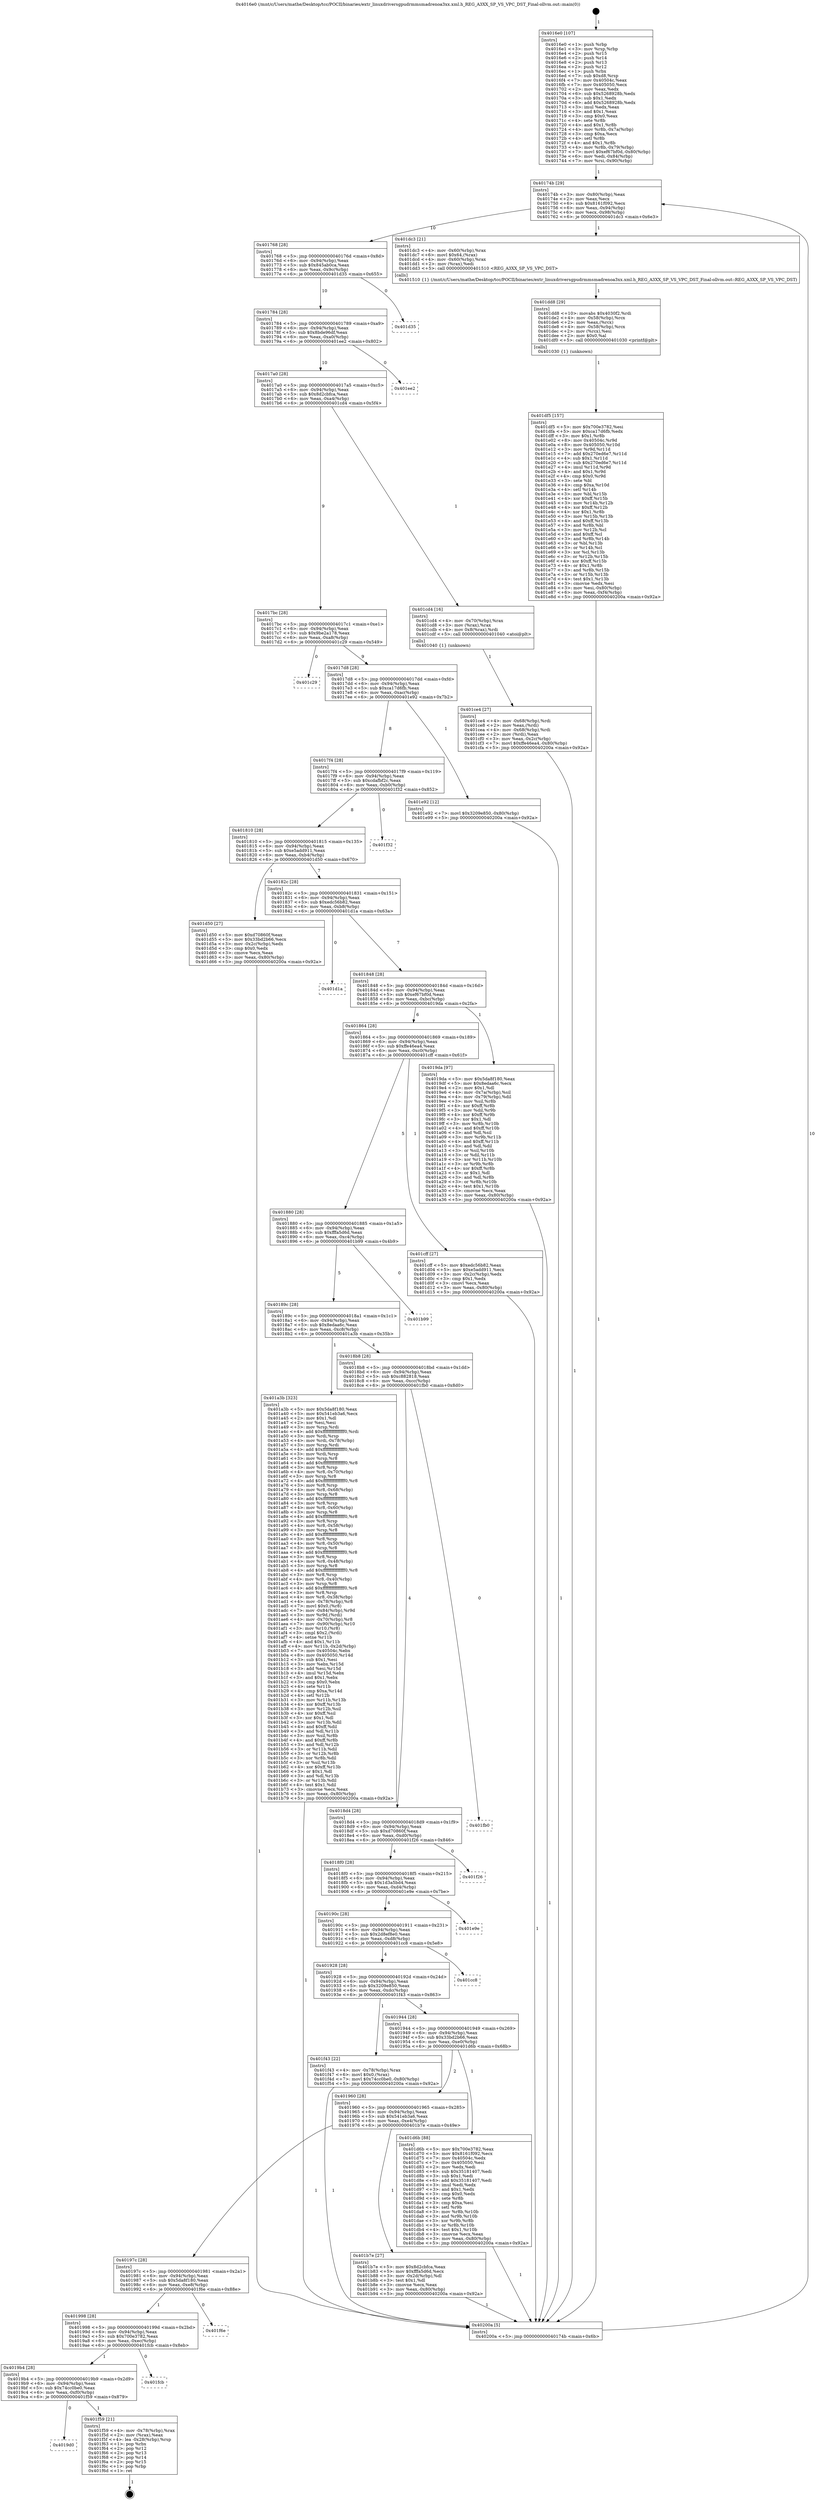digraph "0x4016e0" {
  label = "0x4016e0 (/mnt/c/Users/mathe/Desktop/tcc/POCII/binaries/extr_linuxdriversgpudrmmsmadrenoa3xx.xml.h_REG_A3XX_SP_VS_VPC_DST_Final-ollvm.out::main(0))"
  labelloc = "t"
  node[shape=record]

  Entry [label="",width=0.3,height=0.3,shape=circle,fillcolor=black,style=filled]
  "0x40174b" [label="{
     0x40174b [29]\l
     | [instrs]\l
     &nbsp;&nbsp;0x40174b \<+3\>: mov -0x80(%rbp),%eax\l
     &nbsp;&nbsp;0x40174e \<+2\>: mov %eax,%ecx\l
     &nbsp;&nbsp;0x401750 \<+6\>: sub $0x8161f092,%ecx\l
     &nbsp;&nbsp;0x401756 \<+6\>: mov %eax,-0x94(%rbp)\l
     &nbsp;&nbsp;0x40175c \<+6\>: mov %ecx,-0x98(%rbp)\l
     &nbsp;&nbsp;0x401762 \<+6\>: je 0000000000401dc3 \<main+0x6e3\>\l
  }"]
  "0x401dc3" [label="{
     0x401dc3 [21]\l
     | [instrs]\l
     &nbsp;&nbsp;0x401dc3 \<+4\>: mov -0x60(%rbp),%rax\l
     &nbsp;&nbsp;0x401dc7 \<+6\>: movl $0x64,(%rax)\l
     &nbsp;&nbsp;0x401dcd \<+4\>: mov -0x60(%rbp),%rax\l
     &nbsp;&nbsp;0x401dd1 \<+2\>: mov (%rax),%edi\l
     &nbsp;&nbsp;0x401dd3 \<+5\>: call 0000000000401510 \<REG_A3XX_SP_VS_VPC_DST\>\l
     | [calls]\l
     &nbsp;&nbsp;0x401510 \{1\} (/mnt/c/Users/mathe/Desktop/tcc/POCII/binaries/extr_linuxdriversgpudrmmsmadrenoa3xx.xml.h_REG_A3XX_SP_VS_VPC_DST_Final-ollvm.out::REG_A3XX_SP_VS_VPC_DST)\l
  }"]
  "0x401768" [label="{
     0x401768 [28]\l
     | [instrs]\l
     &nbsp;&nbsp;0x401768 \<+5\>: jmp 000000000040176d \<main+0x8d\>\l
     &nbsp;&nbsp;0x40176d \<+6\>: mov -0x94(%rbp),%eax\l
     &nbsp;&nbsp;0x401773 \<+5\>: sub $0x845ab0ca,%eax\l
     &nbsp;&nbsp;0x401778 \<+6\>: mov %eax,-0x9c(%rbp)\l
     &nbsp;&nbsp;0x40177e \<+6\>: je 0000000000401d35 \<main+0x655\>\l
  }"]
  Exit [label="",width=0.3,height=0.3,shape=circle,fillcolor=black,style=filled,peripheries=2]
  "0x401d35" [label="{
     0x401d35\l
  }", style=dashed]
  "0x401784" [label="{
     0x401784 [28]\l
     | [instrs]\l
     &nbsp;&nbsp;0x401784 \<+5\>: jmp 0000000000401789 \<main+0xa9\>\l
     &nbsp;&nbsp;0x401789 \<+6\>: mov -0x94(%rbp),%eax\l
     &nbsp;&nbsp;0x40178f \<+5\>: sub $0x8bde96df,%eax\l
     &nbsp;&nbsp;0x401794 \<+6\>: mov %eax,-0xa0(%rbp)\l
     &nbsp;&nbsp;0x40179a \<+6\>: je 0000000000401ee2 \<main+0x802\>\l
  }"]
  "0x4019d0" [label="{
     0x4019d0\l
  }", style=dashed]
  "0x401ee2" [label="{
     0x401ee2\l
  }", style=dashed]
  "0x4017a0" [label="{
     0x4017a0 [28]\l
     | [instrs]\l
     &nbsp;&nbsp;0x4017a0 \<+5\>: jmp 00000000004017a5 \<main+0xc5\>\l
     &nbsp;&nbsp;0x4017a5 \<+6\>: mov -0x94(%rbp),%eax\l
     &nbsp;&nbsp;0x4017ab \<+5\>: sub $0x8d2cbfca,%eax\l
     &nbsp;&nbsp;0x4017b0 \<+6\>: mov %eax,-0xa4(%rbp)\l
     &nbsp;&nbsp;0x4017b6 \<+6\>: je 0000000000401cd4 \<main+0x5f4\>\l
  }"]
  "0x401f59" [label="{
     0x401f59 [21]\l
     | [instrs]\l
     &nbsp;&nbsp;0x401f59 \<+4\>: mov -0x78(%rbp),%rax\l
     &nbsp;&nbsp;0x401f5d \<+2\>: mov (%rax),%eax\l
     &nbsp;&nbsp;0x401f5f \<+4\>: lea -0x28(%rbp),%rsp\l
     &nbsp;&nbsp;0x401f63 \<+1\>: pop %rbx\l
     &nbsp;&nbsp;0x401f64 \<+2\>: pop %r12\l
     &nbsp;&nbsp;0x401f66 \<+2\>: pop %r13\l
     &nbsp;&nbsp;0x401f68 \<+2\>: pop %r14\l
     &nbsp;&nbsp;0x401f6a \<+2\>: pop %r15\l
     &nbsp;&nbsp;0x401f6c \<+1\>: pop %rbp\l
     &nbsp;&nbsp;0x401f6d \<+1\>: ret\l
  }"]
  "0x401cd4" [label="{
     0x401cd4 [16]\l
     | [instrs]\l
     &nbsp;&nbsp;0x401cd4 \<+4\>: mov -0x70(%rbp),%rax\l
     &nbsp;&nbsp;0x401cd8 \<+3\>: mov (%rax),%rax\l
     &nbsp;&nbsp;0x401cdb \<+4\>: mov 0x8(%rax),%rdi\l
     &nbsp;&nbsp;0x401cdf \<+5\>: call 0000000000401040 \<atoi@plt\>\l
     | [calls]\l
     &nbsp;&nbsp;0x401040 \{1\} (unknown)\l
  }"]
  "0x4017bc" [label="{
     0x4017bc [28]\l
     | [instrs]\l
     &nbsp;&nbsp;0x4017bc \<+5\>: jmp 00000000004017c1 \<main+0xe1\>\l
     &nbsp;&nbsp;0x4017c1 \<+6\>: mov -0x94(%rbp),%eax\l
     &nbsp;&nbsp;0x4017c7 \<+5\>: sub $0x9be2a178,%eax\l
     &nbsp;&nbsp;0x4017cc \<+6\>: mov %eax,-0xa8(%rbp)\l
     &nbsp;&nbsp;0x4017d2 \<+6\>: je 0000000000401c29 \<main+0x549\>\l
  }"]
  "0x4019b4" [label="{
     0x4019b4 [28]\l
     | [instrs]\l
     &nbsp;&nbsp;0x4019b4 \<+5\>: jmp 00000000004019b9 \<main+0x2d9\>\l
     &nbsp;&nbsp;0x4019b9 \<+6\>: mov -0x94(%rbp),%eax\l
     &nbsp;&nbsp;0x4019bf \<+5\>: sub $0x74cc0be0,%eax\l
     &nbsp;&nbsp;0x4019c4 \<+6\>: mov %eax,-0xf0(%rbp)\l
     &nbsp;&nbsp;0x4019ca \<+6\>: je 0000000000401f59 \<main+0x879\>\l
  }"]
  "0x401c29" [label="{
     0x401c29\l
  }", style=dashed]
  "0x4017d8" [label="{
     0x4017d8 [28]\l
     | [instrs]\l
     &nbsp;&nbsp;0x4017d8 \<+5\>: jmp 00000000004017dd \<main+0xfd\>\l
     &nbsp;&nbsp;0x4017dd \<+6\>: mov -0x94(%rbp),%eax\l
     &nbsp;&nbsp;0x4017e3 \<+5\>: sub $0xca17d6fb,%eax\l
     &nbsp;&nbsp;0x4017e8 \<+6\>: mov %eax,-0xac(%rbp)\l
     &nbsp;&nbsp;0x4017ee \<+6\>: je 0000000000401e92 \<main+0x7b2\>\l
  }"]
  "0x401fcb" [label="{
     0x401fcb\l
  }", style=dashed]
  "0x401e92" [label="{
     0x401e92 [12]\l
     | [instrs]\l
     &nbsp;&nbsp;0x401e92 \<+7\>: movl $0x3209e850,-0x80(%rbp)\l
     &nbsp;&nbsp;0x401e99 \<+5\>: jmp 000000000040200a \<main+0x92a\>\l
  }"]
  "0x4017f4" [label="{
     0x4017f4 [28]\l
     | [instrs]\l
     &nbsp;&nbsp;0x4017f4 \<+5\>: jmp 00000000004017f9 \<main+0x119\>\l
     &nbsp;&nbsp;0x4017f9 \<+6\>: mov -0x94(%rbp),%eax\l
     &nbsp;&nbsp;0x4017ff \<+5\>: sub $0xcdafbf2c,%eax\l
     &nbsp;&nbsp;0x401804 \<+6\>: mov %eax,-0xb0(%rbp)\l
     &nbsp;&nbsp;0x40180a \<+6\>: je 0000000000401f32 \<main+0x852\>\l
  }"]
  "0x401998" [label="{
     0x401998 [28]\l
     | [instrs]\l
     &nbsp;&nbsp;0x401998 \<+5\>: jmp 000000000040199d \<main+0x2bd\>\l
     &nbsp;&nbsp;0x40199d \<+6\>: mov -0x94(%rbp),%eax\l
     &nbsp;&nbsp;0x4019a3 \<+5\>: sub $0x700e3782,%eax\l
     &nbsp;&nbsp;0x4019a8 \<+6\>: mov %eax,-0xec(%rbp)\l
     &nbsp;&nbsp;0x4019ae \<+6\>: je 0000000000401fcb \<main+0x8eb\>\l
  }"]
  "0x401f32" [label="{
     0x401f32\l
  }", style=dashed]
  "0x401810" [label="{
     0x401810 [28]\l
     | [instrs]\l
     &nbsp;&nbsp;0x401810 \<+5\>: jmp 0000000000401815 \<main+0x135\>\l
     &nbsp;&nbsp;0x401815 \<+6\>: mov -0x94(%rbp),%eax\l
     &nbsp;&nbsp;0x40181b \<+5\>: sub $0xe5add911,%eax\l
     &nbsp;&nbsp;0x401820 \<+6\>: mov %eax,-0xb4(%rbp)\l
     &nbsp;&nbsp;0x401826 \<+6\>: je 0000000000401d50 \<main+0x670\>\l
  }"]
  "0x401f6e" [label="{
     0x401f6e\l
  }", style=dashed]
  "0x401d50" [label="{
     0x401d50 [27]\l
     | [instrs]\l
     &nbsp;&nbsp;0x401d50 \<+5\>: mov $0xd70860f,%eax\l
     &nbsp;&nbsp;0x401d55 \<+5\>: mov $0x33bd2b66,%ecx\l
     &nbsp;&nbsp;0x401d5a \<+3\>: mov -0x2c(%rbp),%edx\l
     &nbsp;&nbsp;0x401d5d \<+3\>: cmp $0x0,%edx\l
     &nbsp;&nbsp;0x401d60 \<+3\>: cmove %ecx,%eax\l
     &nbsp;&nbsp;0x401d63 \<+3\>: mov %eax,-0x80(%rbp)\l
     &nbsp;&nbsp;0x401d66 \<+5\>: jmp 000000000040200a \<main+0x92a\>\l
  }"]
  "0x40182c" [label="{
     0x40182c [28]\l
     | [instrs]\l
     &nbsp;&nbsp;0x40182c \<+5\>: jmp 0000000000401831 \<main+0x151\>\l
     &nbsp;&nbsp;0x401831 \<+6\>: mov -0x94(%rbp),%eax\l
     &nbsp;&nbsp;0x401837 \<+5\>: sub $0xedc56b82,%eax\l
     &nbsp;&nbsp;0x40183c \<+6\>: mov %eax,-0xb8(%rbp)\l
     &nbsp;&nbsp;0x401842 \<+6\>: je 0000000000401d1a \<main+0x63a\>\l
  }"]
  "0x401df5" [label="{
     0x401df5 [157]\l
     | [instrs]\l
     &nbsp;&nbsp;0x401df5 \<+5\>: mov $0x700e3782,%esi\l
     &nbsp;&nbsp;0x401dfa \<+5\>: mov $0xca17d6fb,%edx\l
     &nbsp;&nbsp;0x401dff \<+3\>: mov $0x1,%r8b\l
     &nbsp;&nbsp;0x401e02 \<+8\>: mov 0x40504c,%r9d\l
     &nbsp;&nbsp;0x401e0a \<+8\>: mov 0x405050,%r10d\l
     &nbsp;&nbsp;0x401e12 \<+3\>: mov %r9d,%r11d\l
     &nbsp;&nbsp;0x401e15 \<+7\>: add $0x270ed6e7,%r11d\l
     &nbsp;&nbsp;0x401e1c \<+4\>: sub $0x1,%r11d\l
     &nbsp;&nbsp;0x401e20 \<+7\>: sub $0x270ed6e7,%r11d\l
     &nbsp;&nbsp;0x401e27 \<+4\>: imul %r11d,%r9d\l
     &nbsp;&nbsp;0x401e2b \<+4\>: and $0x1,%r9d\l
     &nbsp;&nbsp;0x401e2f \<+4\>: cmp $0x0,%r9d\l
     &nbsp;&nbsp;0x401e33 \<+3\>: sete %bl\l
     &nbsp;&nbsp;0x401e36 \<+4\>: cmp $0xa,%r10d\l
     &nbsp;&nbsp;0x401e3a \<+4\>: setl %r14b\l
     &nbsp;&nbsp;0x401e3e \<+3\>: mov %bl,%r15b\l
     &nbsp;&nbsp;0x401e41 \<+4\>: xor $0xff,%r15b\l
     &nbsp;&nbsp;0x401e45 \<+3\>: mov %r14b,%r12b\l
     &nbsp;&nbsp;0x401e48 \<+4\>: xor $0xff,%r12b\l
     &nbsp;&nbsp;0x401e4c \<+4\>: xor $0x1,%r8b\l
     &nbsp;&nbsp;0x401e50 \<+3\>: mov %r15b,%r13b\l
     &nbsp;&nbsp;0x401e53 \<+4\>: and $0xff,%r13b\l
     &nbsp;&nbsp;0x401e57 \<+3\>: and %r8b,%bl\l
     &nbsp;&nbsp;0x401e5a \<+3\>: mov %r12b,%cl\l
     &nbsp;&nbsp;0x401e5d \<+3\>: and $0xff,%cl\l
     &nbsp;&nbsp;0x401e60 \<+3\>: and %r8b,%r14b\l
     &nbsp;&nbsp;0x401e63 \<+3\>: or %bl,%r13b\l
     &nbsp;&nbsp;0x401e66 \<+3\>: or %r14b,%cl\l
     &nbsp;&nbsp;0x401e69 \<+3\>: xor %cl,%r13b\l
     &nbsp;&nbsp;0x401e6c \<+3\>: or %r12b,%r15b\l
     &nbsp;&nbsp;0x401e6f \<+4\>: xor $0xff,%r15b\l
     &nbsp;&nbsp;0x401e73 \<+4\>: or $0x1,%r8b\l
     &nbsp;&nbsp;0x401e77 \<+3\>: and %r8b,%r15b\l
     &nbsp;&nbsp;0x401e7a \<+3\>: or %r15b,%r13b\l
     &nbsp;&nbsp;0x401e7d \<+4\>: test $0x1,%r13b\l
     &nbsp;&nbsp;0x401e81 \<+3\>: cmovne %edx,%esi\l
     &nbsp;&nbsp;0x401e84 \<+3\>: mov %esi,-0x80(%rbp)\l
     &nbsp;&nbsp;0x401e87 \<+6\>: mov %eax,-0xf4(%rbp)\l
     &nbsp;&nbsp;0x401e8d \<+5\>: jmp 000000000040200a \<main+0x92a\>\l
  }"]
  "0x401d1a" [label="{
     0x401d1a\l
  }", style=dashed]
  "0x401848" [label="{
     0x401848 [28]\l
     | [instrs]\l
     &nbsp;&nbsp;0x401848 \<+5\>: jmp 000000000040184d \<main+0x16d\>\l
     &nbsp;&nbsp;0x40184d \<+6\>: mov -0x94(%rbp),%eax\l
     &nbsp;&nbsp;0x401853 \<+5\>: sub $0xef67bf0d,%eax\l
     &nbsp;&nbsp;0x401858 \<+6\>: mov %eax,-0xbc(%rbp)\l
     &nbsp;&nbsp;0x40185e \<+6\>: je 00000000004019da \<main+0x2fa\>\l
  }"]
  "0x401dd8" [label="{
     0x401dd8 [29]\l
     | [instrs]\l
     &nbsp;&nbsp;0x401dd8 \<+10\>: movabs $0x4030f2,%rdi\l
     &nbsp;&nbsp;0x401de2 \<+4\>: mov -0x58(%rbp),%rcx\l
     &nbsp;&nbsp;0x401de6 \<+2\>: mov %eax,(%rcx)\l
     &nbsp;&nbsp;0x401de8 \<+4\>: mov -0x58(%rbp),%rcx\l
     &nbsp;&nbsp;0x401dec \<+2\>: mov (%rcx),%esi\l
     &nbsp;&nbsp;0x401dee \<+2\>: mov $0x0,%al\l
     &nbsp;&nbsp;0x401df0 \<+5\>: call 0000000000401030 \<printf@plt\>\l
     | [calls]\l
     &nbsp;&nbsp;0x401030 \{1\} (unknown)\l
  }"]
  "0x4019da" [label="{
     0x4019da [97]\l
     | [instrs]\l
     &nbsp;&nbsp;0x4019da \<+5\>: mov $0x5da8f180,%eax\l
     &nbsp;&nbsp;0x4019df \<+5\>: mov $0x8edaa6c,%ecx\l
     &nbsp;&nbsp;0x4019e4 \<+2\>: mov $0x1,%dl\l
     &nbsp;&nbsp;0x4019e6 \<+4\>: mov -0x7a(%rbp),%sil\l
     &nbsp;&nbsp;0x4019ea \<+4\>: mov -0x79(%rbp),%dil\l
     &nbsp;&nbsp;0x4019ee \<+3\>: mov %sil,%r8b\l
     &nbsp;&nbsp;0x4019f1 \<+4\>: xor $0xff,%r8b\l
     &nbsp;&nbsp;0x4019f5 \<+3\>: mov %dil,%r9b\l
     &nbsp;&nbsp;0x4019f8 \<+4\>: xor $0xff,%r9b\l
     &nbsp;&nbsp;0x4019fc \<+3\>: xor $0x1,%dl\l
     &nbsp;&nbsp;0x4019ff \<+3\>: mov %r8b,%r10b\l
     &nbsp;&nbsp;0x401a02 \<+4\>: and $0xff,%r10b\l
     &nbsp;&nbsp;0x401a06 \<+3\>: and %dl,%sil\l
     &nbsp;&nbsp;0x401a09 \<+3\>: mov %r9b,%r11b\l
     &nbsp;&nbsp;0x401a0c \<+4\>: and $0xff,%r11b\l
     &nbsp;&nbsp;0x401a10 \<+3\>: and %dl,%dil\l
     &nbsp;&nbsp;0x401a13 \<+3\>: or %sil,%r10b\l
     &nbsp;&nbsp;0x401a16 \<+3\>: or %dil,%r11b\l
     &nbsp;&nbsp;0x401a19 \<+3\>: xor %r11b,%r10b\l
     &nbsp;&nbsp;0x401a1c \<+3\>: or %r9b,%r8b\l
     &nbsp;&nbsp;0x401a1f \<+4\>: xor $0xff,%r8b\l
     &nbsp;&nbsp;0x401a23 \<+3\>: or $0x1,%dl\l
     &nbsp;&nbsp;0x401a26 \<+3\>: and %dl,%r8b\l
     &nbsp;&nbsp;0x401a29 \<+3\>: or %r8b,%r10b\l
     &nbsp;&nbsp;0x401a2c \<+4\>: test $0x1,%r10b\l
     &nbsp;&nbsp;0x401a30 \<+3\>: cmovne %ecx,%eax\l
     &nbsp;&nbsp;0x401a33 \<+3\>: mov %eax,-0x80(%rbp)\l
     &nbsp;&nbsp;0x401a36 \<+5\>: jmp 000000000040200a \<main+0x92a\>\l
  }"]
  "0x401864" [label="{
     0x401864 [28]\l
     | [instrs]\l
     &nbsp;&nbsp;0x401864 \<+5\>: jmp 0000000000401869 \<main+0x189\>\l
     &nbsp;&nbsp;0x401869 \<+6\>: mov -0x94(%rbp),%eax\l
     &nbsp;&nbsp;0x40186f \<+5\>: sub $0xffe46ea4,%eax\l
     &nbsp;&nbsp;0x401874 \<+6\>: mov %eax,-0xc0(%rbp)\l
     &nbsp;&nbsp;0x40187a \<+6\>: je 0000000000401cff \<main+0x61f\>\l
  }"]
  "0x40200a" [label="{
     0x40200a [5]\l
     | [instrs]\l
     &nbsp;&nbsp;0x40200a \<+5\>: jmp 000000000040174b \<main+0x6b\>\l
  }"]
  "0x4016e0" [label="{
     0x4016e0 [107]\l
     | [instrs]\l
     &nbsp;&nbsp;0x4016e0 \<+1\>: push %rbp\l
     &nbsp;&nbsp;0x4016e1 \<+3\>: mov %rsp,%rbp\l
     &nbsp;&nbsp;0x4016e4 \<+2\>: push %r15\l
     &nbsp;&nbsp;0x4016e6 \<+2\>: push %r14\l
     &nbsp;&nbsp;0x4016e8 \<+2\>: push %r13\l
     &nbsp;&nbsp;0x4016ea \<+2\>: push %r12\l
     &nbsp;&nbsp;0x4016ec \<+1\>: push %rbx\l
     &nbsp;&nbsp;0x4016ed \<+7\>: sub $0xd8,%rsp\l
     &nbsp;&nbsp;0x4016f4 \<+7\>: mov 0x40504c,%eax\l
     &nbsp;&nbsp;0x4016fb \<+7\>: mov 0x405050,%ecx\l
     &nbsp;&nbsp;0x401702 \<+2\>: mov %eax,%edx\l
     &nbsp;&nbsp;0x401704 \<+6\>: sub $0x5268928b,%edx\l
     &nbsp;&nbsp;0x40170a \<+3\>: sub $0x1,%edx\l
     &nbsp;&nbsp;0x40170d \<+6\>: add $0x5268928b,%edx\l
     &nbsp;&nbsp;0x401713 \<+3\>: imul %edx,%eax\l
     &nbsp;&nbsp;0x401716 \<+3\>: and $0x1,%eax\l
     &nbsp;&nbsp;0x401719 \<+3\>: cmp $0x0,%eax\l
     &nbsp;&nbsp;0x40171c \<+4\>: sete %r8b\l
     &nbsp;&nbsp;0x401720 \<+4\>: and $0x1,%r8b\l
     &nbsp;&nbsp;0x401724 \<+4\>: mov %r8b,-0x7a(%rbp)\l
     &nbsp;&nbsp;0x401728 \<+3\>: cmp $0xa,%ecx\l
     &nbsp;&nbsp;0x40172b \<+4\>: setl %r8b\l
     &nbsp;&nbsp;0x40172f \<+4\>: and $0x1,%r8b\l
     &nbsp;&nbsp;0x401733 \<+4\>: mov %r8b,-0x79(%rbp)\l
     &nbsp;&nbsp;0x401737 \<+7\>: movl $0xef67bf0d,-0x80(%rbp)\l
     &nbsp;&nbsp;0x40173e \<+6\>: mov %edi,-0x84(%rbp)\l
     &nbsp;&nbsp;0x401744 \<+7\>: mov %rsi,-0x90(%rbp)\l
  }"]
  "0x401ce4" [label="{
     0x401ce4 [27]\l
     | [instrs]\l
     &nbsp;&nbsp;0x401ce4 \<+4\>: mov -0x68(%rbp),%rdi\l
     &nbsp;&nbsp;0x401ce8 \<+2\>: mov %eax,(%rdi)\l
     &nbsp;&nbsp;0x401cea \<+4\>: mov -0x68(%rbp),%rdi\l
     &nbsp;&nbsp;0x401cee \<+2\>: mov (%rdi),%eax\l
     &nbsp;&nbsp;0x401cf0 \<+3\>: mov %eax,-0x2c(%rbp)\l
     &nbsp;&nbsp;0x401cf3 \<+7\>: movl $0xffe46ea4,-0x80(%rbp)\l
     &nbsp;&nbsp;0x401cfa \<+5\>: jmp 000000000040200a \<main+0x92a\>\l
  }"]
  "0x401cff" [label="{
     0x401cff [27]\l
     | [instrs]\l
     &nbsp;&nbsp;0x401cff \<+5\>: mov $0xedc56b82,%eax\l
     &nbsp;&nbsp;0x401d04 \<+5\>: mov $0xe5add911,%ecx\l
     &nbsp;&nbsp;0x401d09 \<+3\>: mov -0x2c(%rbp),%edx\l
     &nbsp;&nbsp;0x401d0c \<+3\>: cmp $0x1,%edx\l
     &nbsp;&nbsp;0x401d0f \<+3\>: cmovl %ecx,%eax\l
     &nbsp;&nbsp;0x401d12 \<+3\>: mov %eax,-0x80(%rbp)\l
     &nbsp;&nbsp;0x401d15 \<+5\>: jmp 000000000040200a \<main+0x92a\>\l
  }"]
  "0x401880" [label="{
     0x401880 [28]\l
     | [instrs]\l
     &nbsp;&nbsp;0x401880 \<+5\>: jmp 0000000000401885 \<main+0x1a5\>\l
     &nbsp;&nbsp;0x401885 \<+6\>: mov -0x94(%rbp),%eax\l
     &nbsp;&nbsp;0x40188b \<+5\>: sub $0xfffa5d6d,%eax\l
     &nbsp;&nbsp;0x401890 \<+6\>: mov %eax,-0xc4(%rbp)\l
     &nbsp;&nbsp;0x401896 \<+6\>: je 0000000000401b99 \<main+0x4b9\>\l
  }"]
  "0x40197c" [label="{
     0x40197c [28]\l
     | [instrs]\l
     &nbsp;&nbsp;0x40197c \<+5\>: jmp 0000000000401981 \<main+0x2a1\>\l
     &nbsp;&nbsp;0x401981 \<+6\>: mov -0x94(%rbp),%eax\l
     &nbsp;&nbsp;0x401987 \<+5\>: sub $0x5da8f180,%eax\l
     &nbsp;&nbsp;0x40198c \<+6\>: mov %eax,-0xe8(%rbp)\l
     &nbsp;&nbsp;0x401992 \<+6\>: je 0000000000401f6e \<main+0x88e\>\l
  }"]
  "0x401b99" [label="{
     0x401b99\l
  }", style=dashed]
  "0x40189c" [label="{
     0x40189c [28]\l
     | [instrs]\l
     &nbsp;&nbsp;0x40189c \<+5\>: jmp 00000000004018a1 \<main+0x1c1\>\l
     &nbsp;&nbsp;0x4018a1 \<+6\>: mov -0x94(%rbp),%eax\l
     &nbsp;&nbsp;0x4018a7 \<+5\>: sub $0x8edaa6c,%eax\l
     &nbsp;&nbsp;0x4018ac \<+6\>: mov %eax,-0xc8(%rbp)\l
     &nbsp;&nbsp;0x4018b2 \<+6\>: je 0000000000401a3b \<main+0x35b\>\l
  }"]
  "0x401b7e" [label="{
     0x401b7e [27]\l
     | [instrs]\l
     &nbsp;&nbsp;0x401b7e \<+5\>: mov $0x8d2cbfca,%eax\l
     &nbsp;&nbsp;0x401b83 \<+5\>: mov $0xfffa5d6d,%ecx\l
     &nbsp;&nbsp;0x401b88 \<+3\>: mov -0x2d(%rbp),%dl\l
     &nbsp;&nbsp;0x401b8b \<+3\>: test $0x1,%dl\l
     &nbsp;&nbsp;0x401b8e \<+3\>: cmovne %ecx,%eax\l
     &nbsp;&nbsp;0x401b91 \<+3\>: mov %eax,-0x80(%rbp)\l
     &nbsp;&nbsp;0x401b94 \<+5\>: jmp 000000000040200a \<main+0x92a\>\l
  }"]
  "0x401a3b" [label="{
     0x401a3b [323]\l
     | [instrs]\l
     &nbsp;&nbsp;0x401a3b \<+5\>: mov $0x5da8f180,%eax\l
     &nbsp;&nbsp;0x401a40 \<+5\>: mov $0x541eb3a6,%ecx\l
     &nbsp;&nbsp;0x401a45 \<+2\>: mov $0x1,%dl\l
     &nbsp;&nbsp;0x401a47 \<+2\>: xor %esi,%esi\l
     &nbsp;&nbsp;0x401a49 \<+3\>: mov %rsp,%rdi\l
     &nbsp;&nbsp;0x401a4c \<+4\>: add $0xfffffffffffffff0,%rdi\l
     &nbsp;&nbsp;0x401a50 \<+3\>: mov %rdi,%rsp\l
     &nbsp;&nbsp;0x401a53 \<+4\>: mov %rdi,-0x78(%rbp)\l
     &nbsp;&nbsp;0x401a57 \<+3\>: mov %rsp,%rdi\l
     &nbsp;&nbsp;0x401a5a \<+4\>: add $0xfffffffffffffff0,%rdi\l
     &nbsp;&nbsp;0x401a5e \<+3\>: mov %rdi,%rsp\l
     &nbsp;&nbsp;0x401a61 \<+3\>: mov %rsp,%r8\l
     &nbsp;&nbsp;0x401a64 \<+4\>: add $0xfffffffffffffff0,%r8\l
     &nbsp;&nbsp;0x401a68 \<+3\>: mov %r8,%rsp\l
     &nbsp;&nbsp;0x401a6b \<+4\>: mov %r8,-0x70(%rbp)\l
     &nbsp;&nbsp;0x401a6f \<+3\>: mov %rsp,%r8\l
     &nbsp;&nbsp;0x401a72 \<+4\>: add $0xfffffffffffffff0,%r8\l
     &nbsp;&nbsp;0x401a76 \<+3\>: mov %r8,%rsp\l
     &nbsp;&nbsp;0x401a79 \<+4\>: mov %r8,-0x68(%rbp)\l
     &nbsp;&nbsp;0x401a7d \<+3\>: mov %rsp,%r8\l
     &nbsp;&nbsp;0x401a80 \<+4\>: add $0xfffffffffffffff0,%r8\l
     &nbsp;&nbsp;0x401a84 \<+3\>: mov %r8,%rsp\l
     &nbsp;&nbsp;0x401a87 \<+4\>: mov %r8,-0x60(%rbp)\l
     &nbsp;&nbsp;0x401a8b \<+3\>: mov %rsp,%r8\l
     &nbsp;&nbsp;0x401a8e \<+4\>: add $0xfffffffffffffff0,%r8\l
     &nbsp;&nbsp;0x401a92 \<+3\>: mov %r8,%rsp\l
     &nbsp;&nbsp;0x401a95 \<+4\>: mov %r8,-0x58(%rbp)\l
     &nbsp;&nbsp;0x401a99 \<+3\>: mov %rsp,%r8\l
     &nbsp;&nbsp;0x401a9c \<+4\>: add $0xfffffffffffffff0,%r8\l
     &nbsp;&nbsp;0x401aa0 \<+3\>: mov %r8,%rsp\l
     &nbsp;&nbsp;0x401aa3 \<+4\>: mov %r8,-0x50(%rbp)\l
     &nbsp;&nbsp;0x401aa7 \<+3\>: mov %rsp,%r8\l
     &nbsp;&nbsp;0x401aaa \<+4\>: add $0xfffffffffffffff0,%r8\l
     &nbsp;&nbsp;0x401aae \<+3\>: mov %r8,%rsp\l
     &nbsp;&nbsp;0x401ab1 \<+4\>: mov %r8,-0x48(%rbp)\l
     &nbsp;&nbsp;0x401ab5 \<+3\>: mov %rsp,%r8\l
     &nbsp;&nbsp;0x401ab8 \<+4\>: add $0xfffffffffffffff0,%r8\l
     &nbsp;&nbsp;0x401abc \<+3\>: mov %r8,%rsp\l
     &nbsp;&nbsp;0x401abf \<+4\>: mov %r8,-0x40(%rbp)\l
     &nbsp;&nbsp;0x401ac3 \<+3\>: mov %rsp,%r8\l
     &nbsp;&nbsp;0x401ac6 \<+4\>: add $0xfffffffffffffff0,%r8\l
     &nbsp;&nbsp;0x401aca \<+3\>: mov %r8,%rsp\l
     &nbsp;&nbsp;0x401acd \<+4\>: mov %r8,-0x38(%rbp)\l
     &nbsp;&nbsp;0x401ad1 \<+4\>: mov -0x78(%rbp),%r8\l
     &nbsp;&nbsp;0x401ad5 \<+7\>: movl $0x0,(%r8)\l
     &nbsp;&nbsp;0x401adc \<+7\>: mov -0x84(%rbp),%r9d\l
     &nbsp;&nbsp;0x401ae3 \<+3\>: mov %r9d,(%rdi)\l
     &nbsp;&nbsp;0x401ae6 \<+4\>: mov -0x70(%rbp),%r8\l
     &nbsp;&nbsp;0x401aea \<+7\>: mov -0x90(%rbp),%r10\l
     &nbsp;&nbsp;0x401af1 \<+3\>: mov %r10,(%r8)\l
     &nbsp;&nbsp;0x401af4 \<+3\>: cmpl $0x2,(%rdi)\l
     &nbsp;&nbsp;0x401af7 \<+4\>: setne %r11b\l
     &nbsp;&nbsp;0x401afb \<+4\>: and $0x1,%r11b\l
     &nbsp;&nbsp;0x401aff \<+4\>: mov %r11b,-0x2d(%rbp)\l
     &nbsp;&nbsp;0x401b03 \<+7\>: mov 0x40504c,%ebx\l
     &nbsp;&nbsp;0x401b0a \<+8\>: mov 0x405050,%r14d\l
     &nbsp;&nbsp;0x401b12 \<+3\>: sub $0x1,%esi\l
     &nbsp;&nbsp;0x401b15 \<+3\>: mov %ebx,%r15d\l
     &nbsp;&nbsp;0x401b18 \<+3\>: add %esi,%r15d\l
     &nbsp;&nbsp;0x401b1b \<+4\>: imul %r15d,%ebx\l
     &nbsp;&nbsp;0x401b1f \<+3\>: and $0x1,%ebx\l
     &nbsp;&nbsp;0x401b22 \<+3\>: cmp $0x0,%ebx\l
     &nbsp;&nbsp;0x401b25 \<+4\>: sete %r11b\l
     &nbsp;&nbsp;0x401b29 \<+4\>: cmp $0xa,%r14d\l
     &nbsp;&nbsp;0x401b2d \<+4\>: setl %r12b\l
     &nbsp;&nbsp;0x401b31 \<+3\>: mov %r11b,%r13b\l
     &nbsp;&nbsp;0x401b34 \<+4\>: xor $0xff,%r13b\l
     &nbsp;&nbsp;0x401b38 \<+3\>: mov %r12b,%sil\l
     &nbsp;&nbsp;0x401b3b \<+4\>: xor $0xff,%sil\l
     &nbsp;&nbsp;0x401b3f \<+3\>: xor $0x1,%dl\l
     &nbsp;&nbsp;0x401b42 \<+3\>: mov %r13b,%dil\l
     &nbsp;&nbsp;0x401b45 \<+4\>: and $0xff,%dil\l
     &nbsp;&nbsp;0x401b49 \<+3\>: and %dl,%r11b\l
     &nbsp;&nbsp;0x401b4c \<+3\>: mov %sil,%r8b\l
     &nbsp;&nbsp;0x401b4f \<+4\>: and $0xff,%r8b\l
     &nbsp;&nbsp;0x401b53 \<+3\>: and %dl,%r12b\l
     &nbsp;&nbsp;0x401b56 \<+3\>: or %r11b,%dil\l
     &nbsp;&nbsp;0x401b59 \<+3\>: or %r12b,%r8b\l
     &nbsp;&nbsp;0x401b5c \<+3\>: xor %r8b,%dil\l
     &nbsp;&nbsp;0x401b5f \<+3\>: or %sil,%r13b\l
     &nbsp;&nbsp;0x401b62 \<+4\>: xor $0xff,%r13b\l
     &nbsp;&nbsp;0x401b66 \<+3\>: or $0x1,%dl\l
     &nbsp;&nbsp;0x401b69 \<+3\>: and %dl,%r13b\l
     &nbsp;&nbsp;0x401b6c \<+3\>: or %r13b,%dil\l
     &nbsp;&nbsp;0x401b6f \<+4\>: test $0x1,%dil\l
     &nbsp;&nbsp;0x401b73 \<+3\>: cmovne %ecx,%eax\l
     &nbsp;&nbsp;0x401b76 \<+3\>: mov %eax,-0x80(%rbp)\l
     &nbsp;&nbsp;0x401b79 \<+5\>: jmp 000000000040200a \<main+0x92a\>\l
  }"]
  "0x4018b8" [label="{
     0x4018b8 [28]\l
     | [instrs]\l
     &nbsp;&nbsp;0x4018b8 \<+5\>: jmp 00000000004018bd \<main+0x1dd\>\l
     &nbsp;&nbsp;0x4018bd \<+6\>: mov -0x94(%rbp),%eax\l
     &nbsp;&nbsp;0x4018c3 \<+5\>: sub $0xc882818,%eax\l
     &nbsp;&nbsp;0x4018c8 \<+6\>: mov %eax,-0xcc(%rbp)\l
     &nbsp;&nbsp;0x4018ce \<+6\>: je 0000000000401fb0 \<main+0x8d0\>\l
  }"]
  "0x401960" [label="{
     0x401960 [28]\l
     | [instrs]\l
     &nbsp;&nbsp;0x401960 \<+5\>: jmp 0000000000401965 \<main+0x285\>\l
     &nbsp;&nbsp;0x401965 \<+6\>: mov -0x94(%rbp),%eax\l
     &nbsp;&nbsp;0x40196b \<+5\>: sub $0x541eb3a6,%eax\l
     &nbsp;&nbsp;0x401970 \<+6\>: mov %eax,-0xe4(%rbp)\l
     &nbsp;&nbsp;0x401976 \<+6\>: je 0000000000401b7e \<main+0x49e\>\l
  }"]
  "0x401d6b" [label="{
     0x401d6b [88]\l
     | [instrs]\l
     &nbsp;&nbsp;0x401d6b \<+5\>: mov $0x700e3782,%eax\l
     &nbsp;&nbsp;0x401d70 \<+5\>: mov $0x8161f092,%ecx\l
     &nbsp;&nbsp;0x401d75 \<+7\>: mov 0x40504c,%edx\l
     &nbsp;&nbsp;0x401d7c \<+7\>: mov 0x405050,%esi\l
     &nbsp;&nbsp;0x401d83 \<+2\>: mov %edx,%edi\l
     &nbsp;&nbsp;0x401d85 \<+6\>: sub $0x35181407,%edi\l
     &nbsp;&nbsp;0x401d8b \<+3\>: sub $0x1,%edi\l
     &nbsp;&nbsp;0x401d8e \<+6\>: add $0x35181407,%edi\l
     &nbsp;&nbsp;0x401d94 \<+3\>: imul %edi,%edx\l
     &nbsp;&nbsp;0x401d97 \<+3\>: and $0x1,%edx\l
     &nbsp;&nbsp;0x401d9a \<+3\>: cmp $0x0,%edx\l
     &nbsp;&nbsp;0x401d9d \<+4\>: sete %r8b\l
     &nbsp;&nbsp;0x401da1 \<+3\>: cmp $0xa,%esi\l
     &nbsp;&nbsp;0x401da4 \<+4\>: setl %r9b\l
     &nbsp;&nbsp;0x401da8 \<+3\>: mov %r8b,%r10b\l
     &nbsp;&nbsp;0x401dab \<+3\>: and %r9b,%r10b\l
     &nbsp;&nbsp;0x401dae \<+3\>: xor %r9b,%r8b\l
     &nbsp;&nbsp;0x401db1 \<+3\>: or %r8b,%r10b\l
     &nbsp;&nbsp;0x401db4 \<+4\>: test $0x1,%r10b\l
     &nbsp;&nbsp;0x401db8 \<+3\>: cmovne %ecx,%eax\l
     &nbsp;&nbsp;0x401dbb \<+3\>: mov %eax,-0x80(%rbp)\l
     &nbsp;&nbsp;0x401dbe \<+5\>: jmp 000000000040200a \<main+0x92a\>\l
  }"]
  "0x401fb0" [label="{
     0x401fb0\l
  }", style=dashed]
  "0x4018d4" [label="{
     0x4018d4 [28]\l
     | [instrs]\l
     &nbsp;&nbsp;0x4018d4 \<+5\>: jmp 00000000004018d9 \<main+0x1f9\>\l
     &nbsp;&nbsp;0x4018d9 \<+6\>: mov -0x94(%rbp),%eax\l
     &nbsp;&nbsp;0x4018df \<+5\>: sub $0xd70860f,%eax\l
     &nbsp;&nbsp;0x4018e4 \<+6\>: mov %eax,-0xd0(%rbp)\l
     &nbsp;&nbsp;0x4018ea \<+6\>: je 0000000000401f26 \<main+0x846\>\l
  }"]
  "0x401944" [label="{
     0x401944 [28]\l
     | [instrs]\l
     &nbsp;&nbsp;0x401944 \<+5\>: jmp 0000000000401949 \<main+0x269\>\l
     &nbsp;&nbsp;0x401949 \<+6\>: mov -0x94(%rbp),%eax\l
     &nbsp;&nbsp;0x40194f \<+5\>: sub $0x33bd2b66,%eax\l
     &nbsp;&nbsp;0x401954 \<+6\>: mov %eax,-0xe0(%rbp)\l
     &nbsp;&nbsp;0x40195a \<+6\>: je 0000000000401d6b \<main+0x68b\>\l
  }"]
  "0x401f26" [label="{
     0x401f26\l
  }", style=dashed]
  "0x4018f0" [label="{
     0x4018f0 [28]\l
     | [instrs]\l
     &nbsp;&nbsp;0x4018f0 \<+5\>: jmp 00000000004018f5 \<main+0x215\>\l
     &nbsp;&nbsp;0x4018f5 \<+6\>: mov -0x94(%rbp),%eax\l
     &nbsp;&nbsp;0x4018fb \<+5\>: sub $0x1d3a5bd4,%eax\l
     &nbsp;&nbsp;0x401900 \<+6\>: mov %eax,-0xd4(%rbp)\l
     &nbsp;&nbsp;0x401906 \<+6\>: je 0000000000401e9e \<main+0x7be\>\l
  }"]
  "0x401f43" [label="{
     0x401f43 [22]\l
     | [instrs]\l
     &nbsp;&nbsp;0x401f43 \<+4\>: mov -0x78(%rbp),%rax\l
     &nbsp;&nbsp;0x401f47 \<+6\>: movl $0x0,(%rax)\l
     &nbsp;&nbsp;0x401f4d \<+7\>: movl $0x74cc0be0,-0x80(%rbp)\l
     &nbsp;&nbsp;0x401f54 \<+5\>: jmp 000000000040200a \<main+0x92a\>\l
  }"]
  "0x401e9e" [label="{
     0x401e9e\l
  }", style=dashed]
  "0x40190c" [label="{
     0x40190c [28]\l
     | [instrs]\l
     &nbsp;&nbsp;0x40190c \<+5\>: jmp 0000000000401911 \<main+0x231\>\l
     &nbsp;&nbsp;0x401911 \<+6\>: mov -0x94(%rbp),%eax\l
     &nbsp;&nbsp;0x401917 \<+5\>: sub $0x2d8ef8e0,%eax\l
     &nbsp;&nbsp;0x40191c \<+6\>: mov %eax,-0xd8(%rbp)\l
     &nbsp;&nbsp;0x401922 \<+6\>: je 0000000000401cc8 \<main+0x5e8\>\l
  }"]
  "0x401928" [label="{
     0x401928 [28]\l
     | [instrs]\l
     &nbsp;&nbsp;0x401928 \<+5\>: jmp 000000000040192d \<main+0x24d\>\l
     &nbsp;&nbsp;0x40192d \<+6\>: mov -0x94(%rbp),%eax\l
     &nbsp;&nbsp;0x401933 \<+5\>: sub $0x3209e850,%eax\l
     &nbsp;&nbsp;0x401938 \<+6\>: mov %eax,-0xdc(%rbp)\l
     &nbsp;&nbsp;0x40193e \<+6\>: je 0000000000401f43 \<main+0x863\>\l
  }"]
  "0x401cc8" [label="{
     0x401cc8\l
  }", style=dashed]
  Entry -> "0x4016e0" [label=" 1"]
  "0x40174b" -> "0x401dc3" [label=" 1"]
  "0x40174b" -> "0x401768" [label=" 10"]
  "0x401f59" -> Exit [label=" 1"]
  "0x401768" -> "0x401d35" [label=" 0"]
  "0x401768" -> "0x401784" [label=" 10"]
  "0x4019b4" -> "0x4019d0" [label=" 0"]
  "0x401784" -> "0x401ee2" [label=" 0"]
  "0x401784" -> "0x4017a0" [label=" 10"]
  "0x4019b4" -> "0x401f59" [label=" 1"]
  "0x4017a0" -> "0x401cd4" [label=" 1"]
  "0x4017a0" -> "0x4017bc" [label=" 9"]
  "0x401998" -> "0x4019b4" [label=" 1"]
  "0x4017bc" -> "0x401c29" [label=" 0"]
  "0x4017bc" -> "0x4017d8" [label=" 9"]
  "0x401998" -> "0x401fcb" [label=" 0"]
  "0x4017d8" -> "0x401e92" [label=" 1"]
  "0x4017d8" -> "0x4017f4" [label=" 8"]
  "0x40197c" -> "0x401998" [label=" 1"]
  "0x4017f4" -> "0x401f32" [label=" 0"]
  "0x4017f4" -> "0x401810" [label=" 8"]
  "0x40197c" -> "0x401f6e" [label=" 0"]
  "0x401810" -> "0x401d50" [label=" 1"]
  "0x401810" -> "0x40182c" [label=" 7"]
  "0x401f43" -> "0x40200a" [label=" 1"]
  "0x40182c" -> "0x401d1a" [label=" 0"]
  "0x40182c" -> "0x401848" [label=" 7"]
  "0x401e92" -> "0x40200a" [label=" 1"]
  "0x401848" -> "0x4019da" [label=" 1"]
  "0x401848" -> "0x401864" [label=" 6"]
  "0x4019da" -> "0x40200a" [label=" 1"]
  "0x4016e0" -> "0x40174b" [label=" 1"]
  "0x40200a" -> "0x40174b" [label=" 10"]
  "0x401df5" -> "0x40200a" [label=" 1"]
  "0x401864" -> "0x401cff" [label=" 1"]
  "0x401864" -> "0x401880" [label=" 5"]
  "0x401dd8" -> "0x401df5" [label=" 1"]
  "0x401880" -> "0x401b99" [label=" 0"]
  "0x401880" -> "0x40189c" [label=" 5"]
  "0x401dc3" -> "0x401dd8" [label=" 1"]
  "0x40189c" -> "0x401a3b" [label=" 1"]
  "0x40189c" -> "0x4018b8" [label=" 4"]
  "0x401d6b" -> "0x40200a" [label=" 1"]
  "0x401a3b" -> "0x40200a" [label=" 1"]
  "0x401cff" -> "0x40200a" [label=" 1"]
  "0x4018b8" -> "0x401fb0" [label=" 0"]
  "0x4018b8" -> "0x4018d4" [label=" 4"]
  "0x401ce4" -> "0x40200a" [label=" 1"]
  "0x4018d4" -> "0x401f26" [label=" 0"]
  "0x4018d4" -> "0x4018f0" [label=" 4"]
  "0x401b7e" -> "0x40200a" [label=" 1"]
  "0x4018f0" -> "0x401e9e" [label=" 0"]
  "0x4018f0" -> "0x40190c" [label=" 4"]
  "0x401960" -> "0x40197c" [label=" 1"]
  "0x40190c" -> "0x401cc8" [label=" 0"]
  "0x40190c" -> "0x401928" [label=" 4"]
  "0x401960" -> "0x401b7e" [label=" 1"]
  "0x401928" -> "0x401f43" [label=" 1"]
  "0x401928" -> "0x401944" [label=" 3"]
  "0x401cd4" -> "0x401ce4" [label=" 1"]
  "0x401944" -> "0x401d6b" [label=" 1"]
  "0x401944" -> "0x401960" [label=" 2"]
  "0x401d50" -> "0x40200a" [label=" 1"]
}

